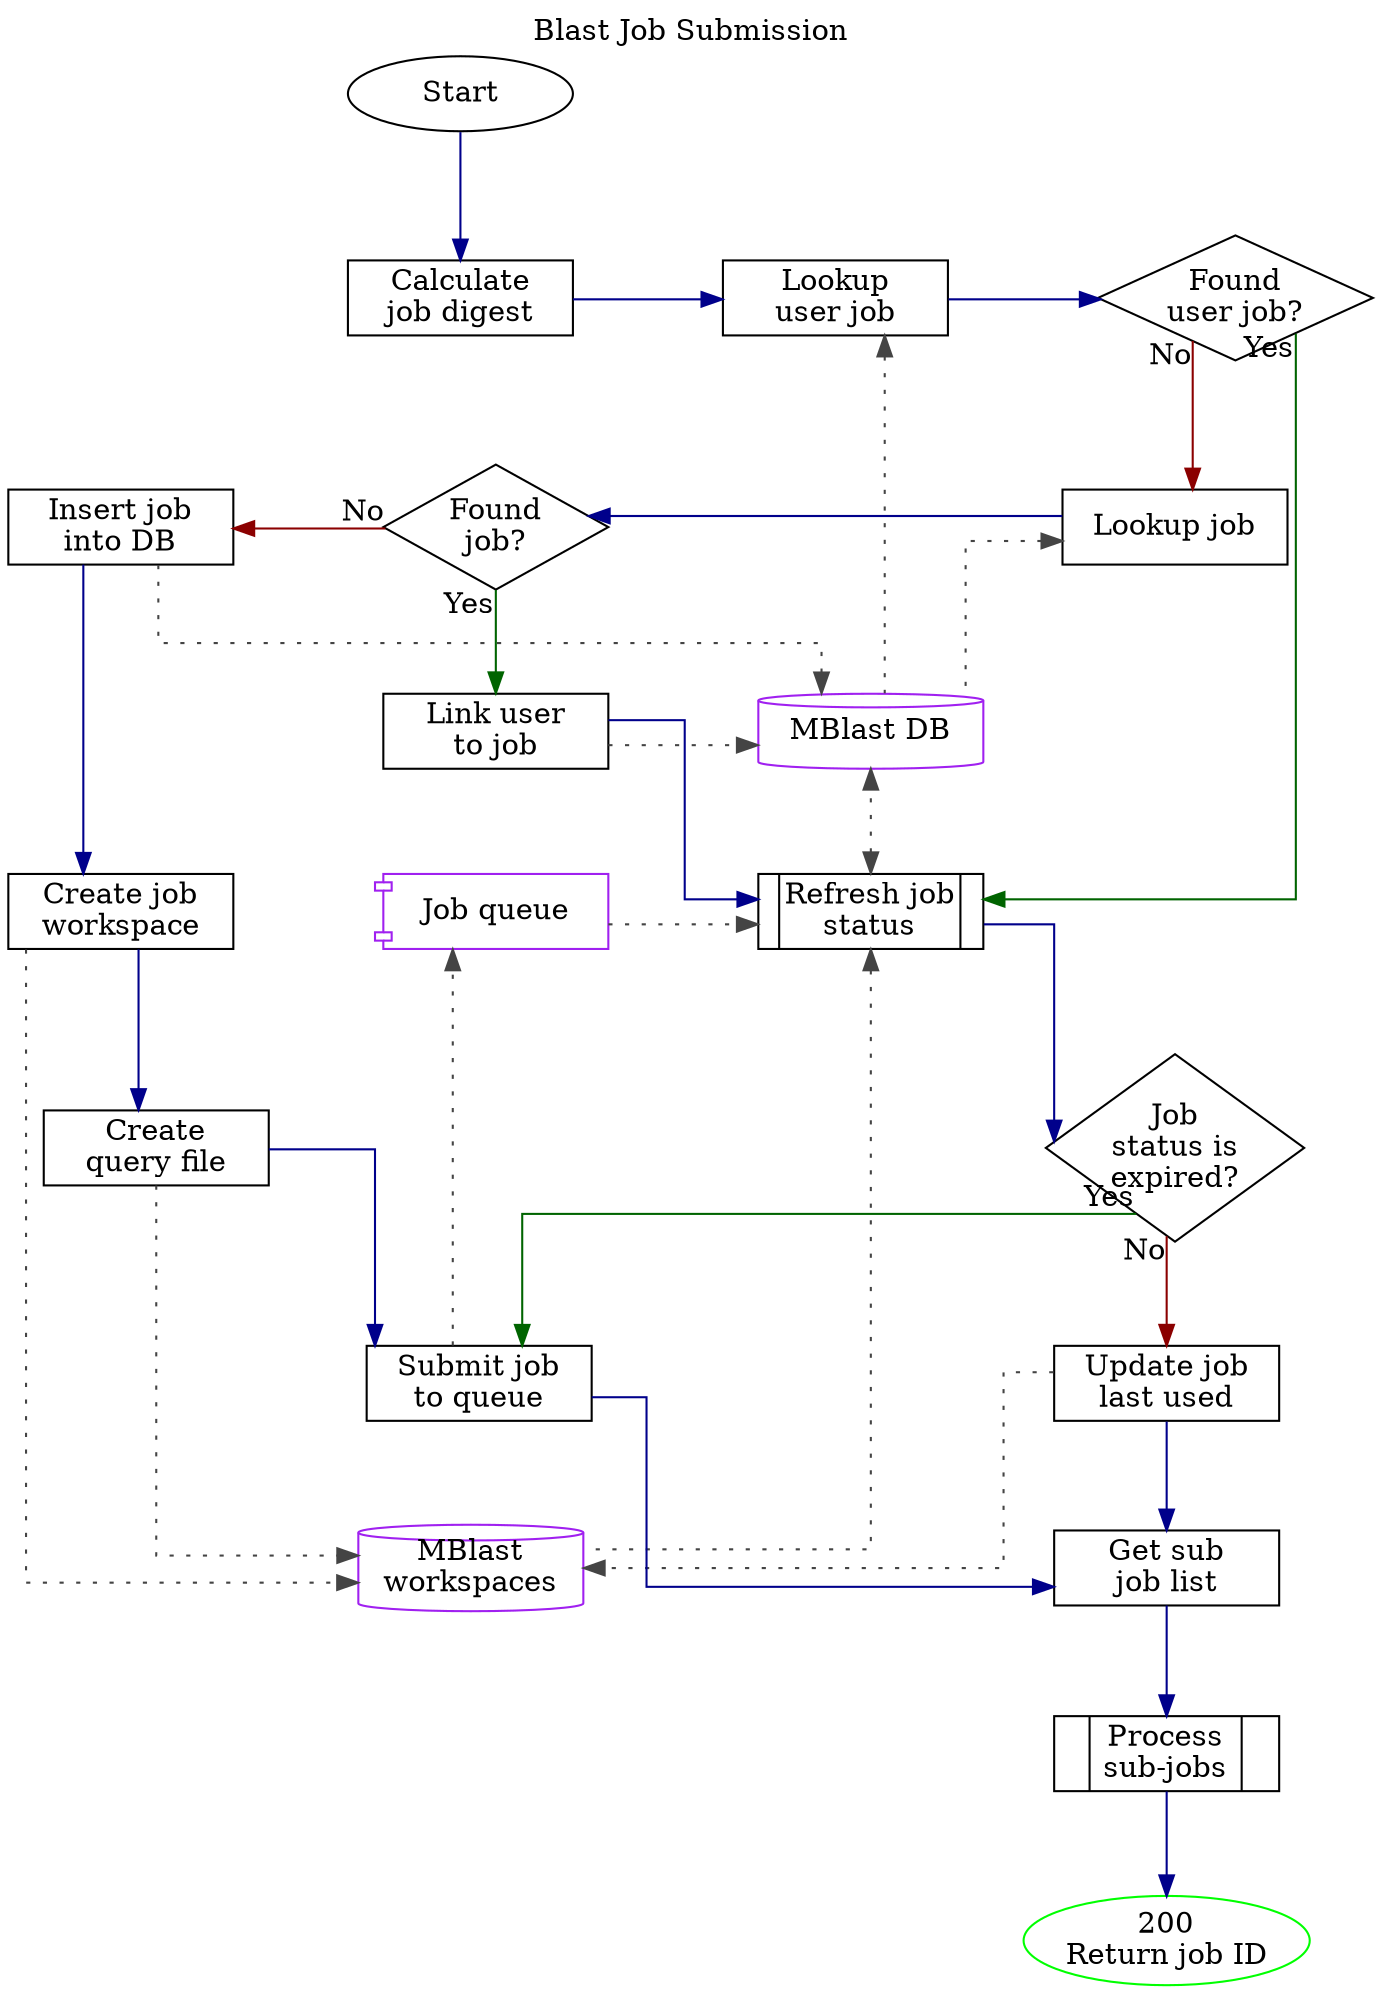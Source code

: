 digraph {

  // Graph Settings
  graph [nodesep=1, ranksep=0.7]
  node  [margin=0, shape=rect, width=1.5]
  edge  [color=darkblue]
  splines=ortho
  compound=true

  //
  // Nodes
  //
  Start               [shape=oval]
  CalcDigest          [label="Calculate\njob digest"]
  LookupUserJob       [label="Lookup\nuser job"]
  UserJobFound        [label="Found\nuser job?", shape=diamond]
  LookupJob           [label="Lookup job"]
  JobFound            [label="Found\njob?", shape=diamond]
  CreateWorkspace     [label="Create job\nworkspace"]
  CreateQueryFile     [label="Create\nquery file"]
  InsertJobInDB       [label="Insert job\ninto DB"]
  RefreshJobStatus    [label="|Refresh job\nstatus|", shape=record]
  JobStatusFailed     [label="Job\nstatus is\nexpired?", shape=diamond]
  UpdateJobLastUsed   [label="Update job\nlast used"]
  LinkUserToJob       [label="Link user\nto job"]
  SubmitJobToQueue    [label="Submit job\nto queue"]
  GetSubJobList       [label="Get sub\njob list"]
  HandleSubJobList    [label="| Process\nsub-jobs |", shape=record]
  200                 [label="200\nReturn job ID", shape=oval, color="green"]

  // External systems
  {
    node [color=purple]

    DB    [label="MBlast DB", shape=cylinder]
    FS    [label="MBlast\nworkspaces", shape=cylinder]
    Queue [label="Job queue", shape=component]
  }


  //
  // Edges
  //
  Start             -> CalcDigest
  CalcDigest        -> LookupUserJob

  LookupUserJob     -> UserJobFound
  LookupUserJob     -> DB                [dir=back, style=dotted, color="#444444"]

  UserJobFound      -> RefreshJobStatus  [taillabel="Yes", color=darkgreen]
  UserJobFound      -> LookupJob         [taillabel="No", color=darkred]

  JobFound          -> LookupJob         [dir=back]
  LookupJob         -> DB                [dir=back, style=dotted, color="#444444"]

  JobFound          -> LinkUserToJob     [taillabel="Yes", color=darkgreen]
  InsertJobInDB     -> JobFound          [headlabel="No", color=darkred, dir=back]

  InsertJobInDB     -> CreateWorkspace
  InsertJobInDB     -> DB                [style=dotted, color="#444444"]

  LinkUserToJob     -> RefreshJobStatus
  LinkUserToJob     -> DB                [style=dotted, color="#444444"]

  GetSubJobList     -> HandleSubJobList

  RefreshJobStatus  -> JobStatusFailed
  RefreshJobStatus  -> DB                [dir=both, style=dotted, color="#444444"]
  Queue             -> RefreshJobStatus  [style=dotted, color="#444444"]
  RefreshJobStatus  -> FS                [dir=back, style=dotted, color="#444444"]

  JobStatusFailed   -> UpdateJobLastUsed [taillabel="No", color=darkred]
  SubmitJobToQueue  -> JobStatusFailed   [headlabel="Yes", color=darkgreen, dir=back]

  UpdateJobLastUsed -> GetSubJobList
  UpdateJobLastUsed -> FS                [style=dotted, color="#444444"]

  CreateWorkspace   -> CreateQueryFile   []
  CreateWorkspace   -> FS                [style=dotted, color="#444444"]

  CreateQueryFile   -> SubmitJobToQueue  []
  CreateQueryFile   -> FS                [style=dotted, color="#444444"]

  SubmitJobToQueue  -> GetSubJobList     [constraint=false]
  SubmitJobToQueue  -> Queue             [style=dotted, color="#444444"]

  HandleSubJobList  -> 200

  //
  // Formatting
  //

  {
    rank=same
    CalcDigest
    LookupUserJob
    UserJobFound
  }

  {
    rank=same
    LookupJob
    JobFound
    InsertJobInDB
  }

  {
    rank=same
    LinkUserToJob
    DB
  }

  {
    rank=same
    RefreshJobStatus
    Queue
  }

  {
    rank=same
    CreateQueryFile
    JobStatusFailed
  }

  labelloc="t"
  label="Blast Job Submission"
}
